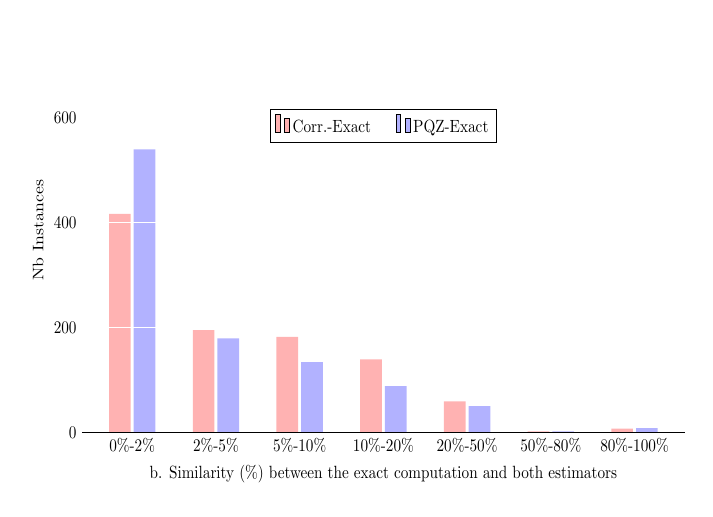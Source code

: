 \begin{tikzpicture}[xscale=0.55, yscale=0.8, every node/.style={xscale=1, yscale=0.8}]
  \centering
  \begin{axis}[
        ybar, axis on top,
        height=8cm, width=15.5cm,
        bar width=0.5cm,
        ymajorgrids, tick align=inside,
        major grid style={draw=white},
        enlarge y limits={value=.1,upper},
        ymin=0, ymax=700,
        axis x line*=bottom,
        axis y line*=left,
        y axis line style={opacity=0},
        tickwidth=0pt,
        enlarge x limits=true,
        legend style={
            at={(0.5,0.8)},
            anchor=north,
            legend columns=-1,
            /tikz/every even column/.append style={column sep=0.5cm}
        },
        ylabel={Nb Instances},
        xlabel={b. Similarity (\%) between the exact computation and both estimators},
        symbolic x coords={0\%-2\%,2\%-5\%,5\%-10\%,10\%-20\%,20\%-50\%,50\%-80\%,80\%-100\%},
        xtick=data
    ]
    \addplot [draw=none,fill=red!30] coordinates {
      (0\%-2\%,416)(2\%-5\%,195)(5\%-10\%,182)(10\%-20\%,139)(20\%-50\%,59)(50\%-80\%,2)(80\%-100\%,7)
 };
    \addplot [draw=none, fill=blue!30] coordinates {
      (0\%-2\%,539)(2\%-5\%,179)(5\%-10\%,134)(10\%-20\%,88)(20\%-50\%,50)(50\%-80\%,2)(80\%-100\%,8)
};
   
      
    \legend{Corr.-Exact, PQZ-Exact}
  \end{axis}
  \end{tikzpicture}